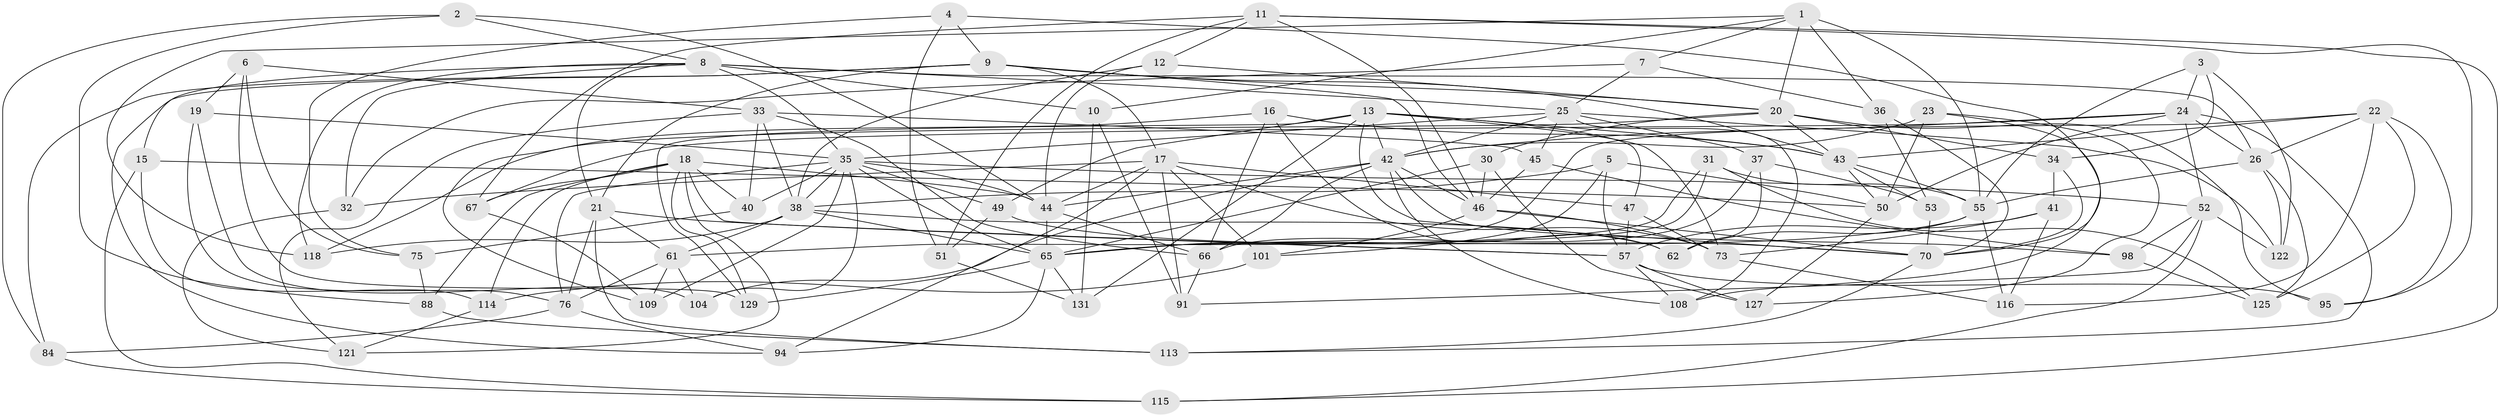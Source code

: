 // original degree distribution, {4: 1.0}
// Generated by graph-tools (version 1.1) at 2025/20/03/04/25 18:20:39]
// undirected, 79 vertices, 210 edges
graph export_dot {
graph [start="1"]
  node [color=gray90,style=filled];
  1 [super="+128"];
  2;
  3;
  4;
  5;
  6;
  7;
  8 [super="+68+59"];
  9 [super="+87"];
  10;
  11 [super="+14"];
  12;
  13 [super="+79"];
  15;
  16;
  17 [super="+89+29"];
  18 [super="+124+80"];
  19;
  20 [super="+58+78"];
  21 [super="+81"];
  22 [super="+103"];
  23;
  24 [super="+111+28"];
  25 [super="+69+27"];
  26 [super="+60+112"];
  30;
  31;
  32;
  33 [super="+39"];
  34;
  35 [super="+64+130+56"];
  36;
  37;
  38 [super="+85+110"];
  40;
  41;
  42 [super="+106+72+48"];
  43 [super="+119+126"];
  44 [super="+92+102"];
  45;
  46 [super="+100"];
  47;
  49;
  50 [super="+123"];
  51;
  52 [super="+54"];
  53;
  55 [super="+77+107"];
  57 [super="+63"];
  61 [super="+83"];
  62;
  65 [super="+82+96"];
  66 [super="+71"];
  67;
  70 [super="+90"];
  73 [super="+74"];
  75;
  76 [super="+86"];
  84;
  88;
  91;
  94;
  95;
  98;
  101;
  104;
  108;
  109;
  113;
  114;
  115;
  116;
  118;
  121;
  122;
  125;
  127;
  129;
  131;
  1 -- 10;
  1 -- 118;
  1 -- 20;
  1 -- 36;
  1 -- 7;
  1 -- 55;
  2 -- 88;
  2 -- 84;
  2 -- 44;
  2 -- 8;
  3 -- 34;
  3 -- 122;
  3 -- 24;
  3 -- 55;
  4 -- 51;
  4 -- 9;
  4 -- 75;
  4 -- 70;
  5 -- 50;
  5 -- 38;
  5 -- 101;
  5 -- 57;
  6 -- 129;
  6 -- 19;
  6 -- 75;
  6 -- 33;
  7 -- 36;
  7 -- 32;
  7 -- 25;
  8 -- 32;
  8 -- 10;
  8 -- 21;
  8 -- 118;
  8 -- 35;
  8 -- 15;
  8 -- 26 [weight=2];
  8 -- 25;
  9 -- 21;
  9 -- 43;
  9 -- 17;
  9 -- 84;
  9 -- 94;
  9 -- 46;
  9 -- 20;
  10 -- 131;
  10 -- 91;
  11 -- 67;
  11 -- 95;
  11 -- 46;
  11 -- 115;
  11 -- 51;
  11 -- 12;
  12 -- 20;
  12 -- 44;
  12 -- 38;
  13 -- 70;
  13 -- 42;
  13 -- 73;
  13 -- 49;
  13 -- 129;
  13 -- 131;
  13 -- 43;
  13 -- 47;
  15 -- 115;
  15 -- 114;
  15 -- 50;
  16 -- 109;
  16 -- 62;
  16 -- 66;
  16 -- 43;
  17 -- 44;
  17 -- 32;
  17 -- 91;
  17 -- 101;
  17 -- 73;
  17 -- 94;
  17 -- 47;
  18 -- 40;
  18 -- 114;
  18 -- 121;
  18 -- 67;
  18 -- 44;
  18 -- 88;
  18 -- 57;
  18 -- 129;
  19 -- 104;
  19 -- 35;
  19 -- 76;
  20 -- 118;
  20 -- 43;
  20 -- 30;
  20 -- 34;
  20 -- 95;
  21 -- 76;
  21 -- 57;
  21 -- 61;
  21 -- 113;
  22 -- 95;
  22 -- 116;
  22 -- 125;
  22 -- 26;
  22 -- 65;
  22 -- 43;
  23 -- 50;
  23 -- 127;
  23 -- 108;
  23 -- 42;
  24 -- 42;
  24 -- 26 [weight=2];
  24 -- 50;
  24 -- 67;
  24 -- 113;
  24 -- 52;
  25 -- 37;
  25 -- 122;
  25 -- 45;
  25 -- 35;
  25 -- 42;
  25 -- 108;
  26 -- 125;
  26 -- 122;
  26 -- 55;
  30 -- 127;
  30 -- 65;
  30 -- 46;
  31 -- 61;
  31 -- 125;
  31 -- 55;
  31 -- 65;
  32 -- 121;
  33 -- 38;
  33 -- 66;
  33 -- 40;
  33 -- 45;
  33 -- 121;
  34 -- 70;
  34 -- 41;
  35 -- 38;
  35 -- 76;
  35 -- 65;
  35 -- 40;
  35 -- 109;
  35 -- 104;
  35 -- 49;
  35 -- 52;
  35 -- 44;
  36 -- 53;
  36 -- 70;
  37 -- 66;
  37 -- 53;
  37 -- 62;
  38 -- 62;
  38 -- 61;
  38 -- 118;
  38 -- 65;
  40 -- 75;
  41 -- 116;
  41 -- 73;
  41 -- 57;
  42 -- 104;
  42 -- 66;
  42 -- 46;
  42 -- 108;
  42 -- 44;
  42 -- 98;
  43 -- 53;
  43 -- 50;
  43 -- 55;
  44 -- 65;
  44 -- 66;
  45 -- 98;
  45 -- 46;
  46 -- 70;
  46 -- 101;
  46 -- 73;
  47 -- 57;
  47 -- 73;
  49 -- 70;
  49 -- 51;
  50 -- 127;
  51 -- 131;
  52 -- 91;
  52 -- 122;
  52 -- 98;
  52 -- 115;
  53 -- 70;
  55 -- 62;
  55 -- 116;
  55 -- 65;
  57 -- 108;
  57 -- 127;
  57 -- 95;
  61 -- 104;
  61 -- 109;
  61 -- 76;
  65 -- 94;
  65 -- 131;
  65 -- 129;
  66 -- 91;
  67 -- 109;
  70 -- 113;
  73 -- 116;
  75 -- 88;
  76 -- 84;
  76 -- 94;
  84 -- 115;
  88 -- 113;
  98 -- 125;
  101 -- 114;
  114 -- 121;
}
